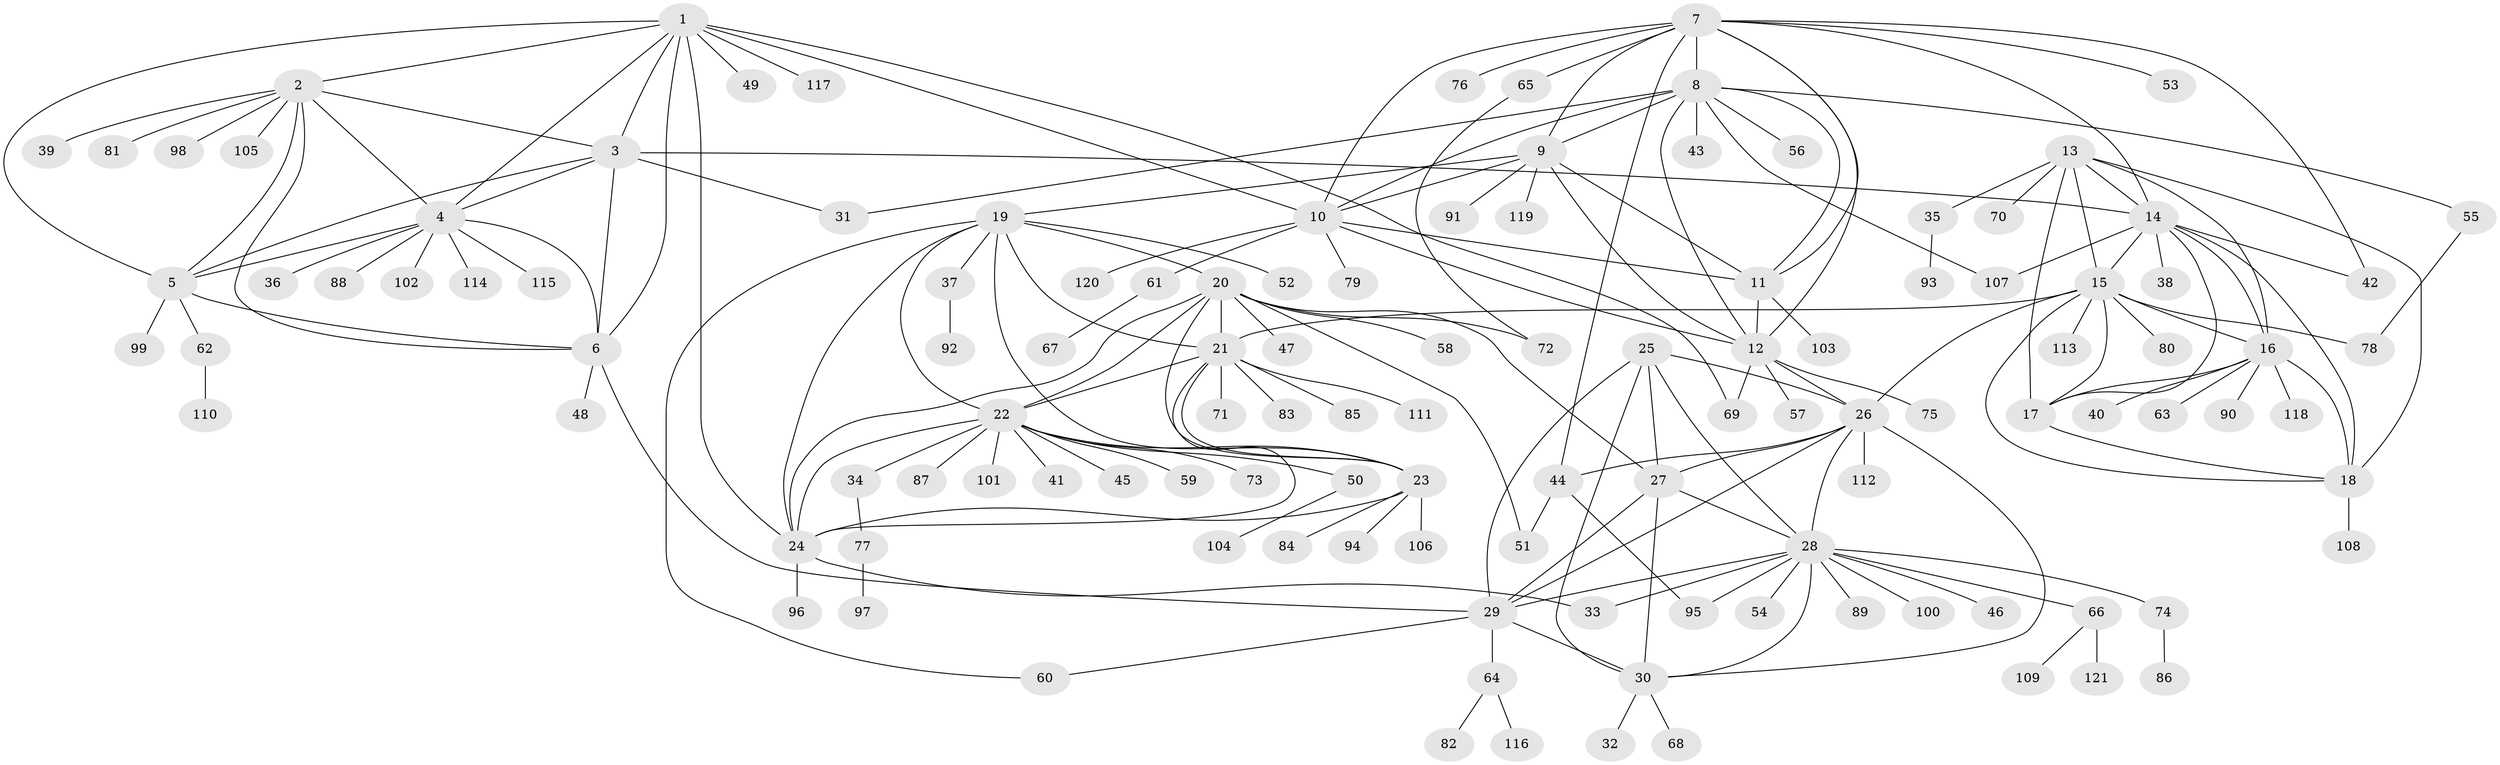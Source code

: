 // coarse degree distribution, {9: 0.0821917808219178, 5: 0.0684931506849315, 7: 0.0684931506849315, 6: 0.0958904109589041, 8: 0.0410958904109589, 12: 0.0136986301369863, 10: 0.0136986301369863, 3: 0.0136986301369863, 4: 0.0136986301369863, 2: 0.1643835616438356, 1: 0.4246575342465753}
// Generated by graph-tools (version 1.1) at 2025/52/03/04/25 22:52:47]
// undirected, 121 vertices, 187 edges
graph export_dot {
  node [color=gray90,style=filled];
  1;
  2;
  3;
  4;
  5;
  6;
  7;
  8;
  9;
  10;
  11;
  12;
  13;
  14;
  15;
  16;
  17;
  18;
  19;
  20;
  21;
  22;
  23;
  24;
  25;
  26;
  27;
  28;
  29;
  30;
  31;
  32;
  33;
  34;
  35;
  36;
  37;
  38;
  39;
  40;
  41;
  42;
  43;
  44;
  45;
  46;
  47;
  48;
  49;
  50;
  51;
  52;
  53;
  54;
  55;
  56;
  57;
  58;
  59;
  60;
  61;
  62;
  63;
  64;
  65;
  66;
  67;
  68;
  69;
  70;
  71;
  72;
  73;
  74;
  75;
  76;
  77;
  78;
  79;
  80;
  81;
  82;
  83;
  84;
  85;
  86;
  87;
  88;
  89;
  90;
  91;
  92;
  93;
  94;
  95;
  96;
  97;
  98;
  99;
  100;
  101;
  102;
  103;
  104;
  105;
  106;
  107;
  108;
  109;
  110;
  111;
  112;
  113;
  114;
  115;
  116;
  117;
  118;
  119;
  120;
  121;
  1 -- 2;
  1 -- 3;
  1 -- 4;
  1 -- 5;
  1 -- 6;
  1 -- 10;
  1 -- 24;
  1 -- 49;
  1 -- 69;
  1 -- 117;
  2 -- 3;
  2 -- 4;
  2 -- 5;
  2 -- 6;
  2 -- 39;
  2 -- 81;
  2 -- 98;
  2 -- 105;
  3 -- 4;
  3 -- 5;
  3 -- 6;
  3 -- 14;
  3 -- 31;
  4 -- 5;
  4 -- 6;
  4 -- 36;
  4 -- 88;
  4 -- 102;
  4 -- 114;
  4 -- 115;
  5 -- 6;
  5 -- 62;
  5 -- 99;
  6 -- 29;
  6 -- 48;
  7 -- 8;
  7 -- 9;
  7 -- 10;
  7 -- 11;
  7 -- 12;
  7 -- 14;
  7 -- 42;
  7 -- 44;
  7 -- 53;
  7 -- 65;
  7 -- 76;
  8 -- 9;
  8 -- 10;
  8 -- 11;
  8 -- 12;
  8 -- 31;
  8 -- 43;
  8 -- 55;
  8 -- 56;
  8 -- 107;
  9 -- 10;
  9 -- 11;
  9 -- 12;
  9 -- 19;
  9 -- 91;
  9 -- 119;
  10 -- 11;
  10 -- 12;
  10 -- 61;
  10 -- 79;
  10 -- 120;
  11 -- 12;
  11 -- 103;
  12 -- 26;
  12 -- 57;
  12 -- 69;
  12 -- 75;
  13 -- 14;
  13 -- 15;
  13 -- 16;
  13 -- 17;
  13 -- 18;
  13 -- 35;
  13 -- 70;
  14 -- 15;
  14 -- 16;
  14 -- 17;
  14 -- 18;
  14 -- 38;
  14 -- 42;
  14 -- 107;
  15 -- 16;
  15 -- 17;
  15 -- 18;
  15 -- 21;
  15 -- 26;
  15 -- 78;
  15 -- 80;
  15 -- 113;
  16 -- 17;
  16 -- 18;
  16 -- 40;
  16 -- 63;
  16 -- 90;
  16 -- 118;
  17 -- 18;
  18 -- 108;
  19 -- 20;
  19 -- 21;
  19 -- 22;
  19 -- 23;
  19 -- 24;
  19 -- 37;
  19 -- 52;
  19 -- 60;
  20 -- 21;
  20 -- 22;
  20 -- 23;
  20 -- 24;
  20 -- 27;
  20 -- 47;
  20 -- 51;
  20 -- 58;
  20 -- 72;
  21 -- 22;
  21 -- 23;
  21 -- 24;
  21 -- 71;
  21 -- 83;
  21 -- 85;
  21 -- 111;
  22 -- 23;
  22 -- 24;
  22 -- 34;
  22 -- 41;
  22 -- 45;
  22 -- 50;
  22 -- 59;
  22 -- 73;
  22 -- 87;
  22 -- 101;
  23 -- 24;
  23 -- 84;
  23 -- 94;
  23 -- 106;
  24 -- 33;
  24 -- 96;
  25 -- 26;
  25 -- 27;
  25 -- 28;
  25 -- 29;
  25 -- 30;
  26 -- 27;
  26 -- 28;
  26 -- 29;
  26 -- 30;
  26 -- 44;
  26 -- 112;
  27 -- 28;
  27 -- 29;
  27 -- 30;
  28 -- 29;
  28 -- 30;
  28 -- 33;
  28 -- 46;
  28 -- 54;
  28 -- 66;
  28 -- 74;
  28 -- 89;
  28 -- 95;
  28 -- 100;
  29 -- 30;
  29 -- 60;
  29 -- 64;
  30 -- 32;
  30 -- 68;
  34 -- 77;
  35 -- 93;
  37 -- 92;
  44 -- 51;
  44 -- 95;
  50 -- 104;
  55 -- 78;
  61 -- 67;
  62 -- 110;
  64 -- 82;
  64 -- 116;
  65 -- 72;
  66 -- 109;
  66 -- 121;
  74 -- 86;
  77 -- 97;
}
